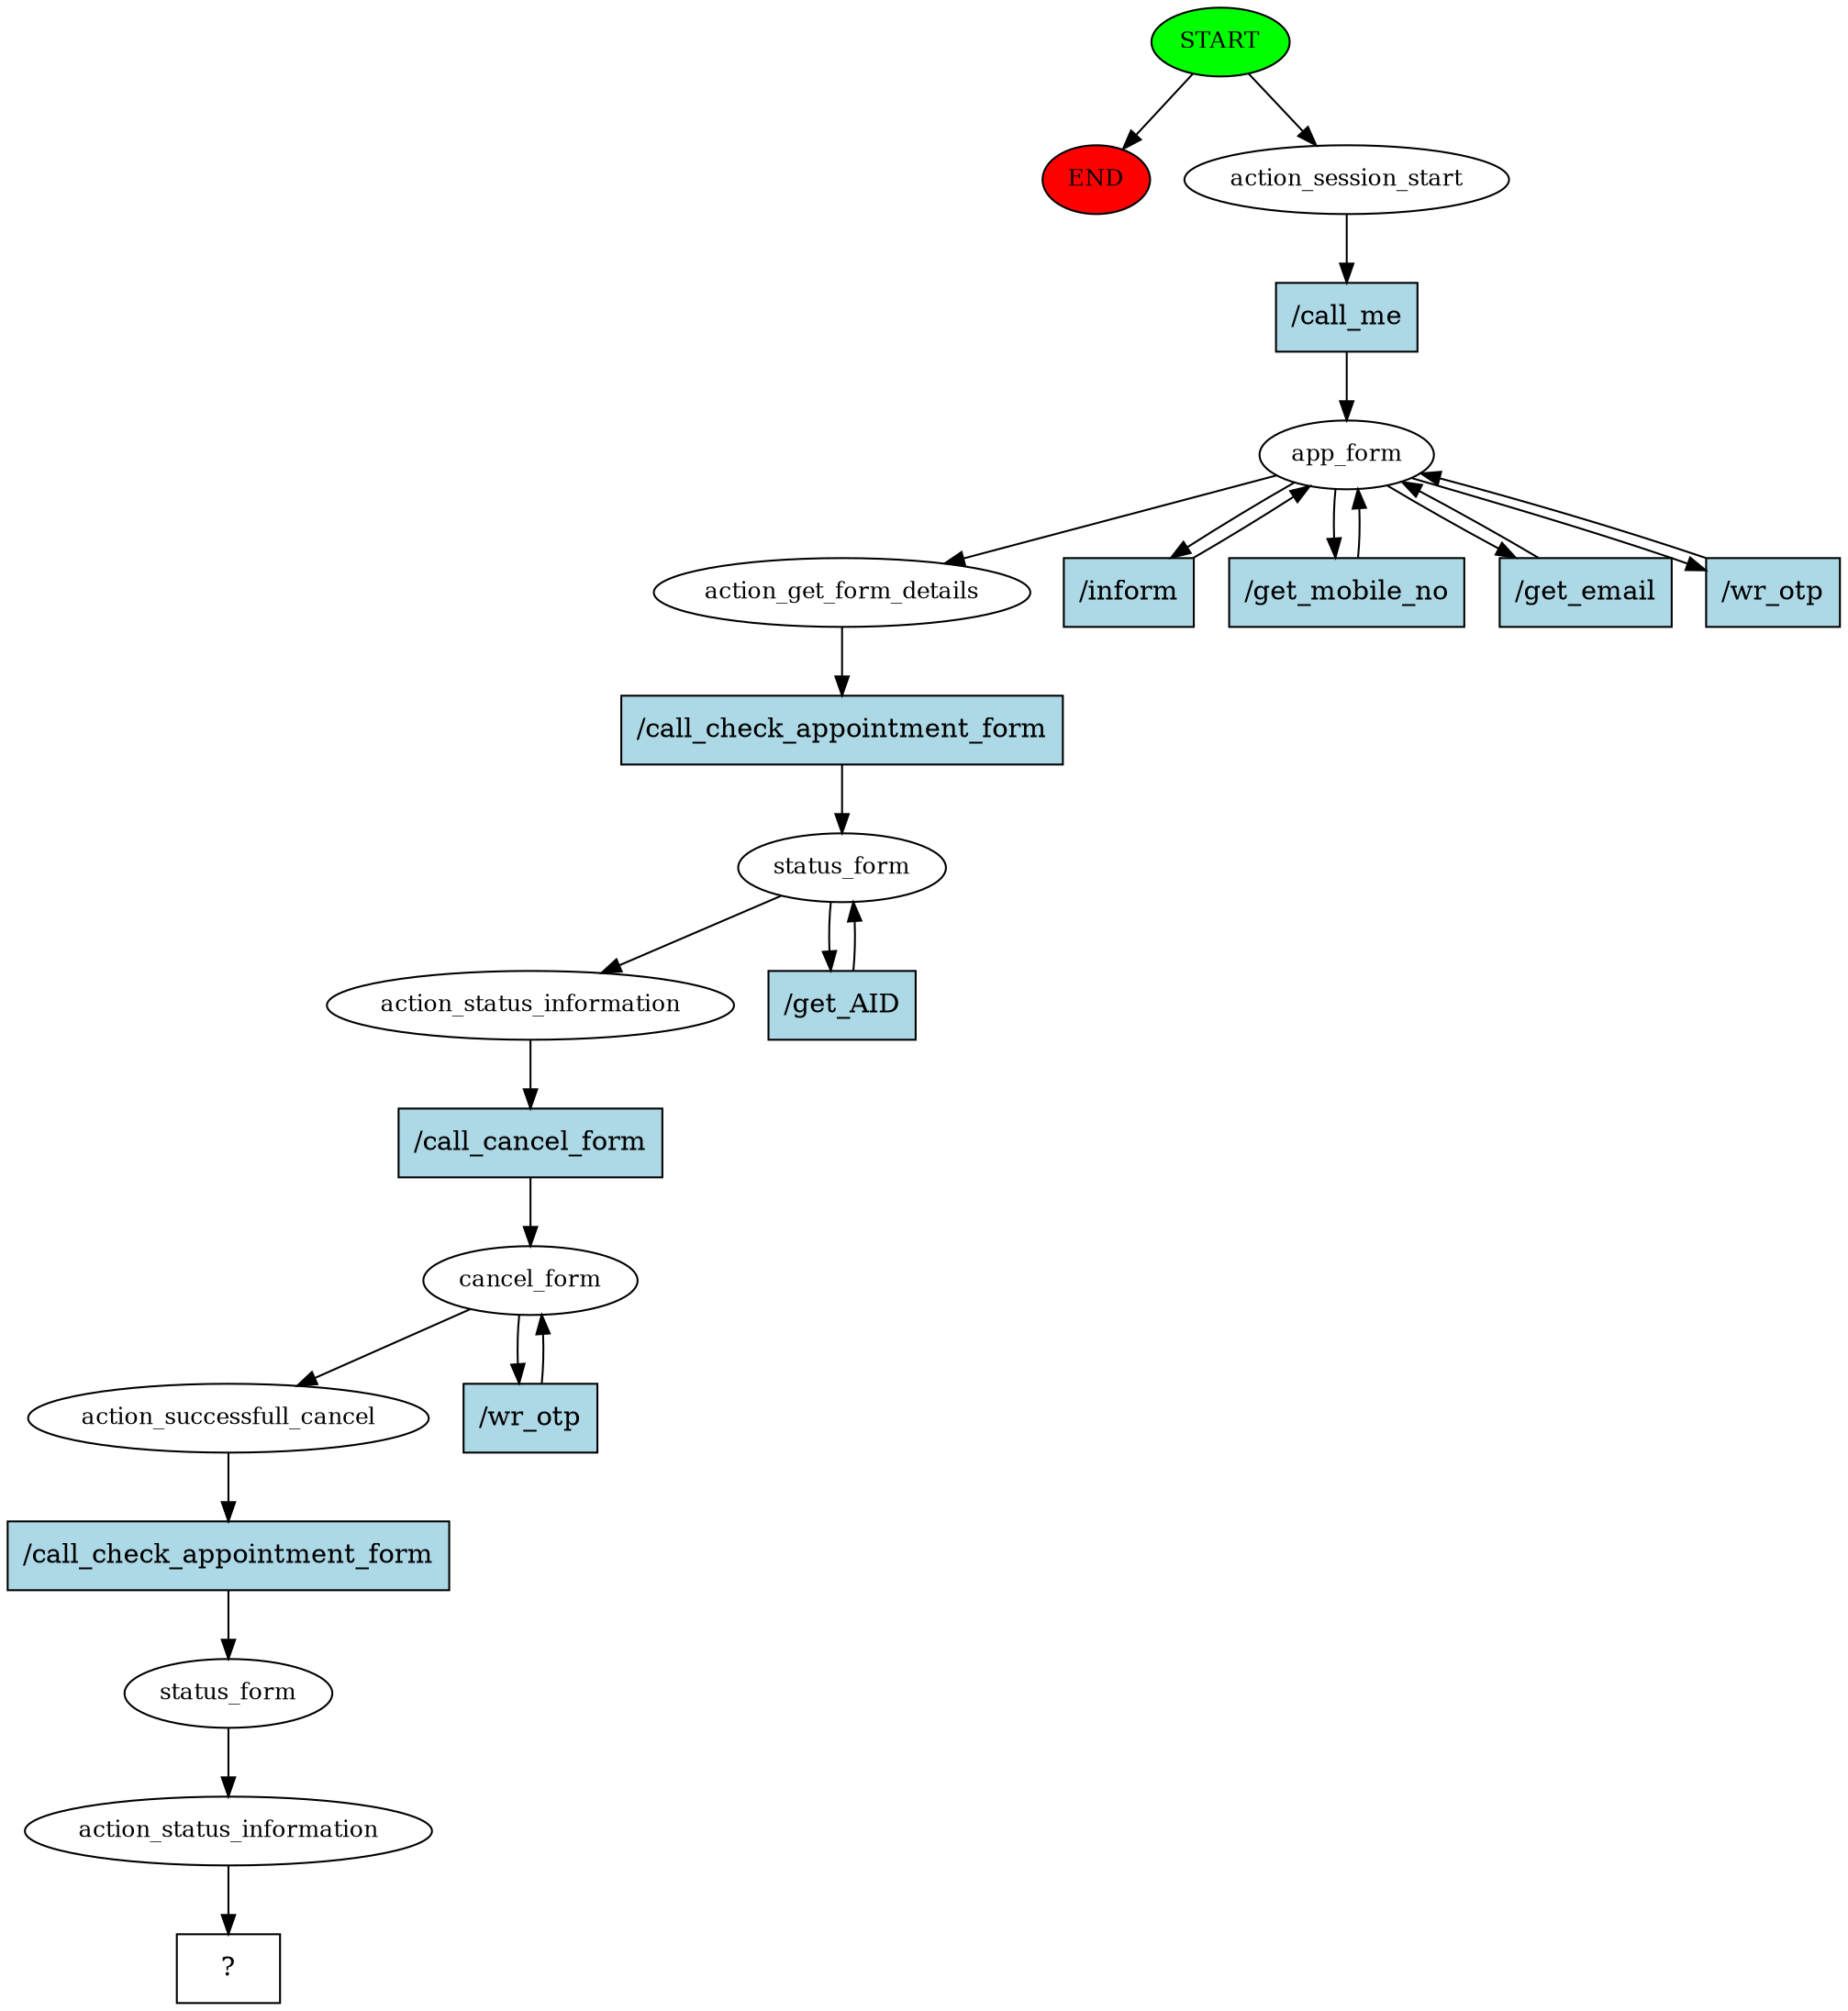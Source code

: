 digraph  {
0 [class="start active", fillcolor=green, fontsize=12, label=START, style=filled];
"-1" [class=end, fillcolor=red, fontsize=12, label=END, style=filled];
1 [class=active, fontsize=12, label=action_session_start];
2 [class=active, fontsize=12, label=app_form];
9 [class=active, fontsize=12, label=action_get_form_details];
10 [class=active, fontsize=12, label=status_form];
12 [class=active, fontsize=12, label=action_status_information];
13 [class=active, fontsize=12, label=cancel_form];
15 [class=active, fontsize=12, label=action_successfull_cancel];
16 [class=active, fontsize=12, label=status_form];
17 [class=active, fontsize=12, label=action_status_information];
18 [class="intent dashed active", label="  ?  ", shape=rect];
19 [class="intent active", fillcolor=lightblue, label="/call_me", shape=rect, style=filled];
20 [class="intent active", fillcolor=lightblue, label="/inform", shape=rect, style=filled];
21 [class="intent active", fillcolor=lightblue, label="/get_mobile_no", shape=rect, style=filled];
22 [class="intent active", fillcolor=lightblue, label="/get_email", shape=rect, style=filled];
23 [class="intent active", fillcolor=lightblue, label="/wr_otp", shape=rect, style=filled];
24 [class="intent active", fillcolor=lightblue, label="/call_check_appointment_form", shape=rect, style=filled];
25 [class="intent active", fillcolor=lightblue, label="/get_AID", shape=rect, style=filled];
26 [class="intent active", fillcolor=lightblue, label="/call_cancel_form", shape=rect, style=filled];
27 [class="intent active", fillcolor=lightblue, label="/wr_otp", shape=rect, style=filled];
28 [class="intent active", fillcolor=lightblue, label="/call_check_appointment_form", shape=rect, style=filled];
0 -> "-1"  [class="", key=NONE, label=""];
0 -> 1  [class=active, key=NONE, label=""];
1 -> 19  [class=active, key=0];
2 -> 9  [class=active, key=NONE, label=""];
2 -> 20  [class=active, key=0];
2 -> 21  [class=active, key=0];
2 -> 22  [class=active, key=0];
2 -> 23  [class=active, key=0];
9 -> 24  [class=active, key=0];
10 -> 12  [class=active, key=NONE, label=""];
10 -> 25  [class=active, key=0];
12 -> 26  [class=active, key=0];
13 -> 15  [class=active, key=NONE, label=""];
13 -> 27  [class=active, key=0];
15 -> 28  [class=active, key=0];
16 -> 17  [class=active, key=NONE, label=""];
17 -> 18  [class=active, key=NONE, label=""];
19 -> 2  [class=active, key=0];
20 -> 2  [class=active, key=0];
21 -> 2  [class=active, key=0];
22 -> 2  [class=active, key=0];
23 -> 2  [class=active, key=0];
24 -> 10  [class=active, key=0];
25 -> 10  [class=active, key=0];
26 -> 13  [class=active, key=0];
27 -> 13  [class=active, key=0];
28 -> 16  [class=active, key=0];
}
